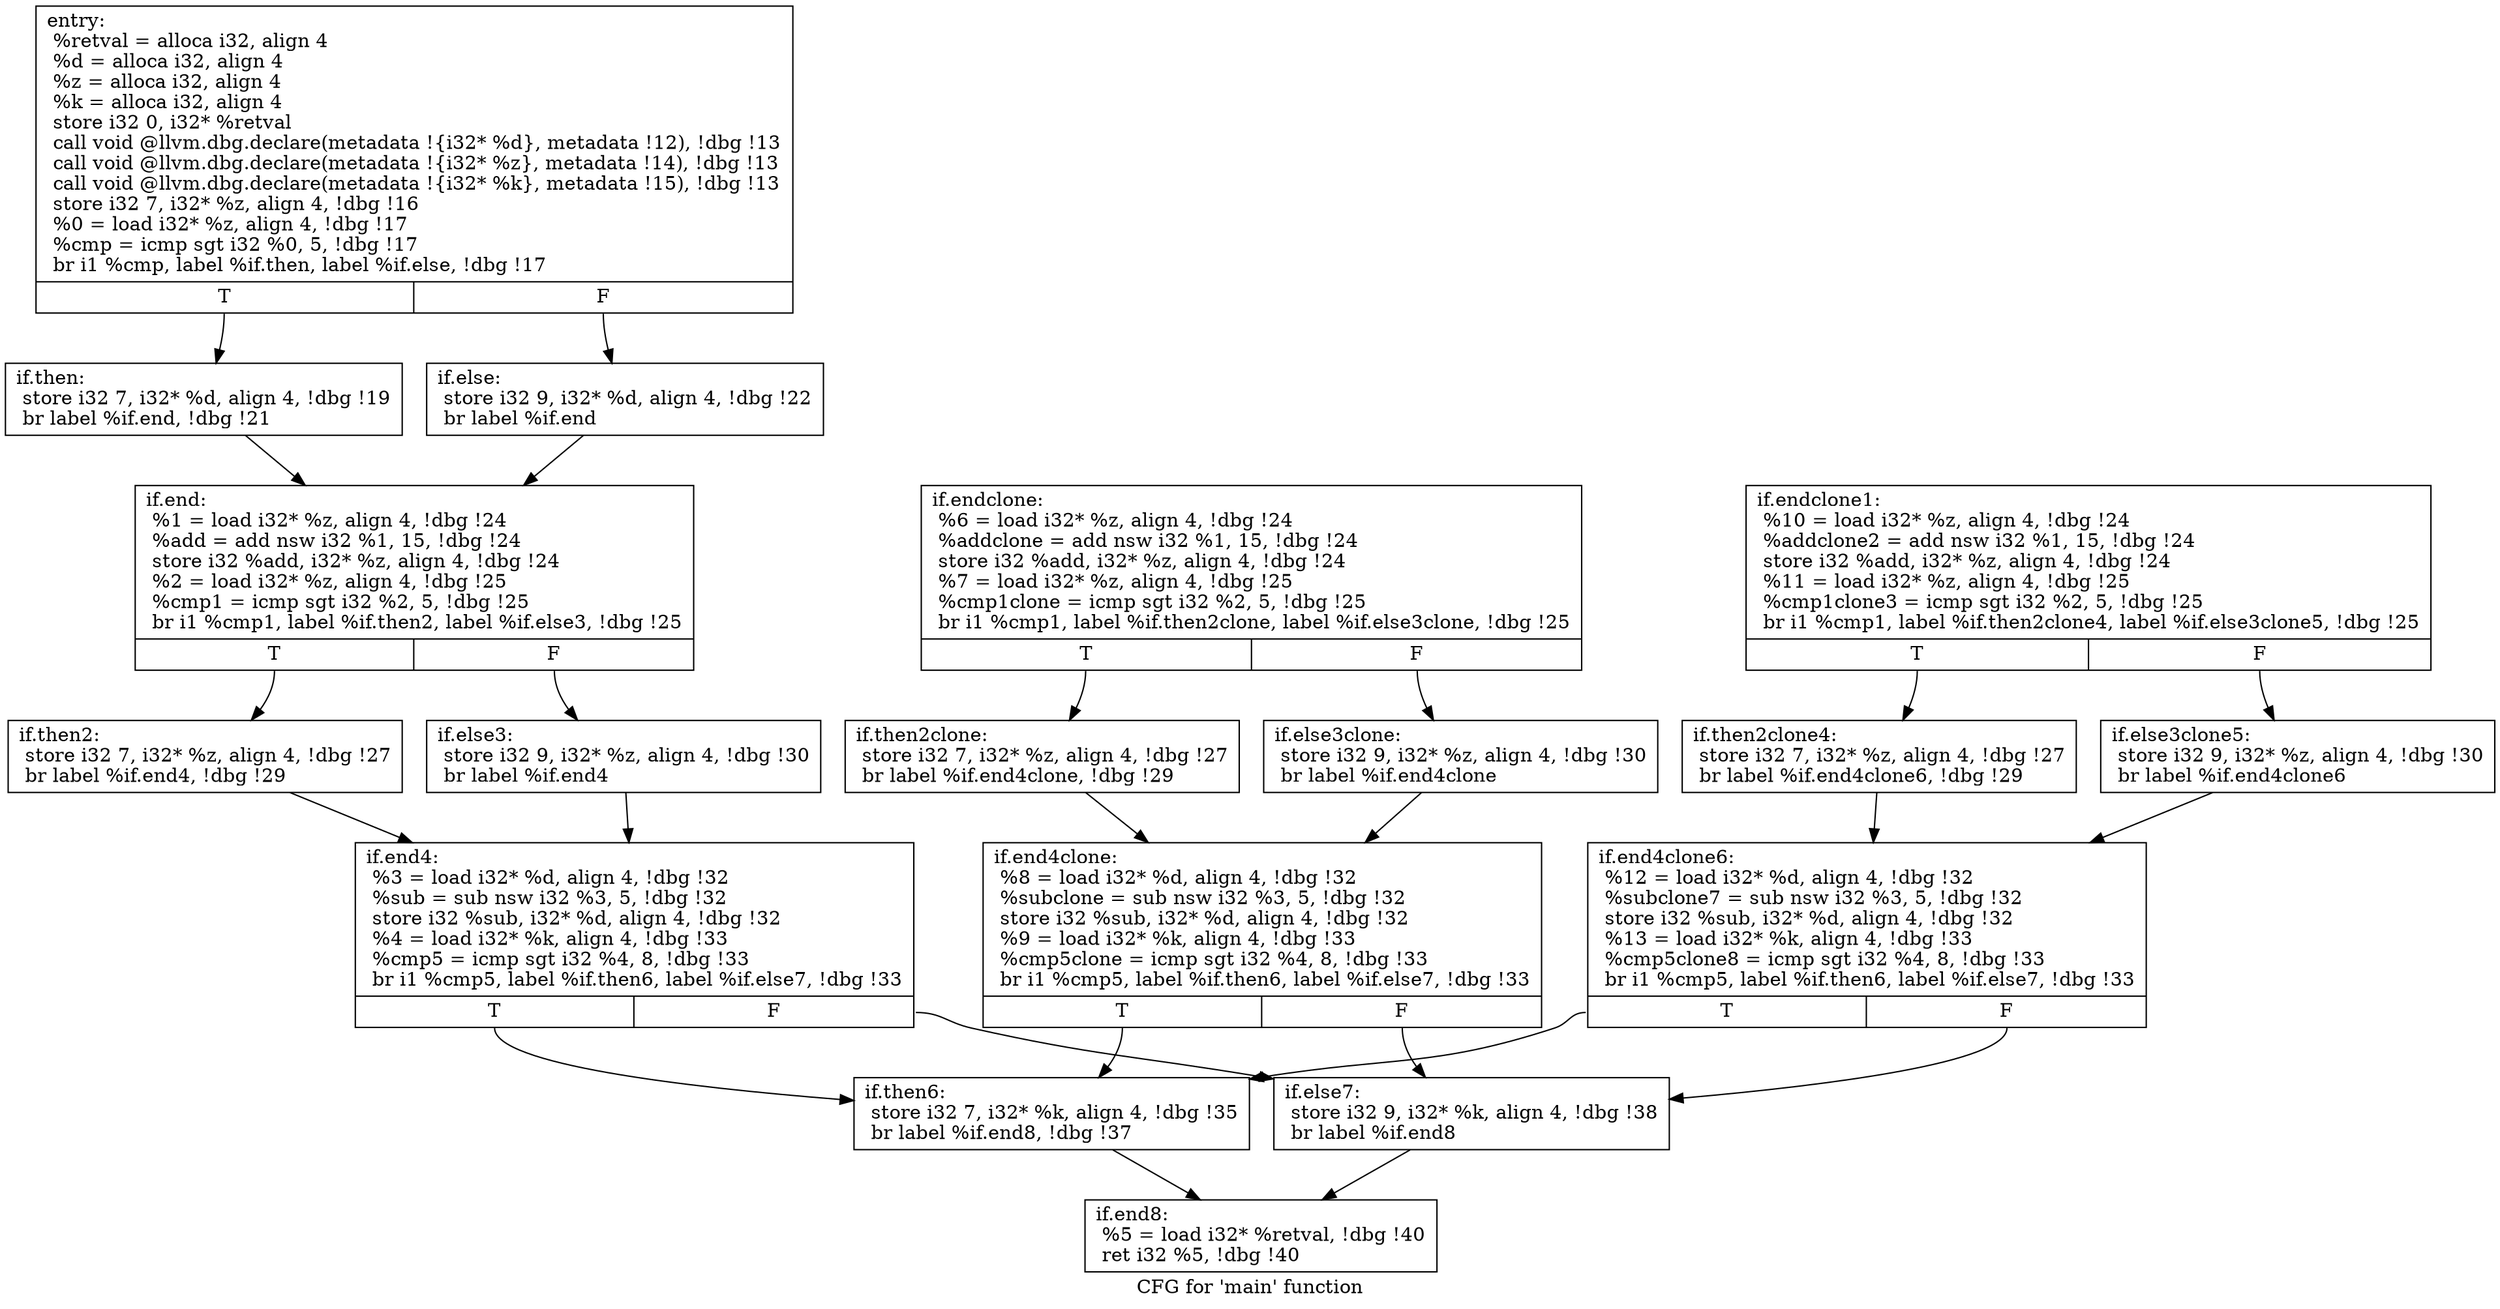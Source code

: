 digraph "CFG for 'main' function" {
	label="CFG for 'main' function";

	Node0x1a86e10 [shape=record,label="{entry:\l  %retval = alloca i32, align 4\l  %d = alloca i32, align 4\l  %z = alloca i32, align 4\l  %k = alloca i32, align 4\l  store i32 0, i32* %retval\l  call void @llvm.dbg.declare(metadata !\{i32* %d\}, metadata !12), !dbg !13\l  call void @llvm.dbg.declare(metadata !\{i32* %z\}, metadata !14), !dbg !13\l  call void @llvm.dbg.declare(metadata !\{i32* %k\}, metadata !15), !dbg !13\l  store i32 7, i32* %z, align 4, !dbg !16\l  %0 = load i32* %z, align 4, !dbg !17\l  %cmp = icmp sgt i32 %0, 5, !dbg !17\l  br i1 %cmp, label %if.then, label %if.else, !dbg !17\l|{<s0>T|<s1>F}}"];
	Node0x1a86e10:s0 -> Node0x1a86e70;
	Node0x1a86e10:s1 -> Node0x1a86ed0;
	Node0x1a86e70 [shape=record,label="{if.then:                                          \l  store i32 7, i32* %d, align 4, !dbg !19\l  br label %if.end, !dbg !21\l}"];
	Node0x1a86e70 -> Node0x1a86f30;
	Node0x1a86ed0 [shape=record,label="{if.else:                                          \l  store i32 9, i32* %d, align 4, !dbg !22\l  br label %if.end\l}"];
	Node0x1a86ed0 -> Node0x1a86f30;
	Node0x1a86f30 [shape=record,label="{if.end:                                           \l  %1 = load i32* %z, align 4, !dbg !24\l  %add = add nsw i32 %1, 15, !dbg !24\l  store i32 %add, i32* %z, align 4, !dbg !24\l  %2 = load i32* %z, align 4, !dbg !25\l  %cmp1 = icmp sgt i32 %2, 5, !dbg !25\l  br i1 %cmp1, label %if.then2, label %if.else3, !dbg !25\l|{<s0>T|<s1>F}}"];
	Node0x1a86f30:s0 -> Node0x1a960e0;
	Node0x1a86f30:s1 -> Node0x1a96140;
	Node0x1a960e0 [shape=record,label="{if.then2:                                         \l  store i32 7, i32* %z, align 4, !dbg !27\l  br label %if.end4, !dbg !29\l}"];
	Node0x1a960e0 -> Node0x1a961a0;
	Node0x1a96140 [shape=record,label="{if.else3:                                         \l  store i32 9, i32* %z, align 4, !dbg !30\l  br label %if.end4\l}"];
	Node0x1a96140 -> Node0x1a961a0;
	Node0x1a961a0 [shape=record,label="{if.end4:                                          \l  %3 = load i32* %d, align 4, !dbg !32\l  %sub = sub nsw i32 %3, 5, !dbg !32\l  store i32 %sub, i32* %d, align 4, !dbg !32\l  %4 = load i32* %k, align 4, !dbg !33\l  %cmp5 = icmp sgt i32 %4, 8, !dbg !33\l  br i1 %cmp5, label %if.then6, label %if.else7, !dbg !33\l|{<s0>T|<s1>F}}"];
	Node0x1a961a0:s0 -> Node0x1a96200;
	Node0x1a961a0:s1 -> Node0x1a96260;
	Node0x1a96200 [shape=record,label="{if.then6:                                         \l  store i32 7, i32* %k, align 4, !dbg !35\l  br label %if.end8, !dbg !37\l}"];
	Node0x1a96200 -> Node0x1a962c0;
	Node0x1a96260 [shape=record,label="{if.else7:                                         \l  store i32 9, i32* %k, align 4, !dbg !38\l  br label %if.end8\l}"];
	Node0x1a96260 -> Node0x1a962c0;
	Node0x1a962c0 [shape=record,label="{if.end8:                                          \l  %5 = load i32* %retval, !dbg !40\l  ret i32 %5, !dbg !40\l}"];
	Node0x1aad550 [shape=record,label="{if.endclone:                                      \l  %6 = load i32* %z, align 4, !dbg !24\l  %addclone = add nsw i32 %1, 15, !dbg !24\l  store i32 %add, i32* %z, align 4, !dbg !24\l  %7 = load i32* %z, align 4, !dbg !25\l  %cmp1clone = icmp sgt i32 %2, 5, !dbg !25\l  br i1 %cmp1, label %if.then2clone, label %if.else3clone, !dbg !25\l|{<s0>T|<s1>F}}"];
	Node0x1aad550:s0 -> Node0x1aad950;
	Node0x1aad550:s1 -> Node0x1aadae0;
	Node0x1aad950 [shape=record,label="{if.then2clone:                                    \l  store i32 7, i32* %z, align 4, !dbg !27\l  br label %if.end4clone, !dbg !29\l}"];
	Node0x1aad950 -> Node0x1aadce0;
	Node0x1aadae0 [shape=record,label="{if.else3clone:                                    \l  store i32 9, i32* %z, align 4, !dbg !30\l  br label %if.end4clone\l}"];
	Node0x1aadae0 -> Node0x1aadce0;
	Node0x1aadce0 [shape=record,label="{if.end4clone:                                     \l  %8 = load i32* %d, align 4, !dbg !32\l  %subclone = sub nsw i32 %3, 5, !dbg !32\l  store i32 %sub, i32* %d, align 4, !dbg !32\l  %9 = load i32* %k, align 4, !dbg !33\l  %cmp5clone = icmp sgt i32 %4, 8, !dbg !33\l  br i1 %cmp5, label %if.then6, label %if.else7, !dbg !33\l|{<s0>T|<s1>F}}"];
	Node0x1aadce0:s0 -> Node0x1a96200;
	Node0x1aadce0:s1 -> Node0x1a96260;
	Node0x1aae3f0 [shape=record,label="{if.endclone1:                                     \l  %10 = load i32* %z, align 4, !dbg !24\l  %addclone2 = add nsw i32 %1, 15, !dbg !24\l  store i32 %add, i32* %z, align 4, !dbg !24\l  %11 = load i32* %z, align 4, !dbg !25\l  %cmp1clone3 = icmp sgt i32 %2, 5, !dbg !25\l  br i1 %cmp1, label %if.then2clone4, label %if.else3clone5, !dbg !25\l|{<s0>T|<s1>F}}"];
	Node0x1aae3f0:s0 -> Node0x1aae7d0;
	Node0x1aae3f0:s1 -> Node0x1aae990;
	Node0x1aae7d0 [shape=record,label="{if.then2clone4:                                   \l  store i32 7, i32* %z, align 4, !dbg !27\l  br label %if.end4clone6, !dbg !29\l}"];
	Node0x1aae7d0 -> Node0x1aaeb90;
	Node0x1aae990 [shape=record,label="{if.else3clone5:                                   \l  store i32 9, i32* %z, align 4, !dbg !30\l  br label %if.end4clone6\l}"];
	Node0x1aae990 -> Node0x1aaeb90;
	Node0x1aaeb90 [shape=record,label="{if.end4clone6:                                    \l  %12 = load i32* %d, align 4, !dbg !32\l  %subclone7 = sub nsw i32 %3, 5, !dbg !32\l  store i32 %sub, i32* %d, align 4, !dbg !32\l  %13 = load i32* %k, align 4, !dbg !33\l  %cmp5clone8 = icmp sgt i32 %4, 8, !dbg !33\l  br i1 %cmp5, label %if.then6, label %if.else7, !dbg !33\l|{<s0>T|<s1>F}}"];
	Node0x1aaeb90:s0 -> Node0x1a96200;
	Node0x1aaeb90:s1 -> Node0x1a96260;
}
